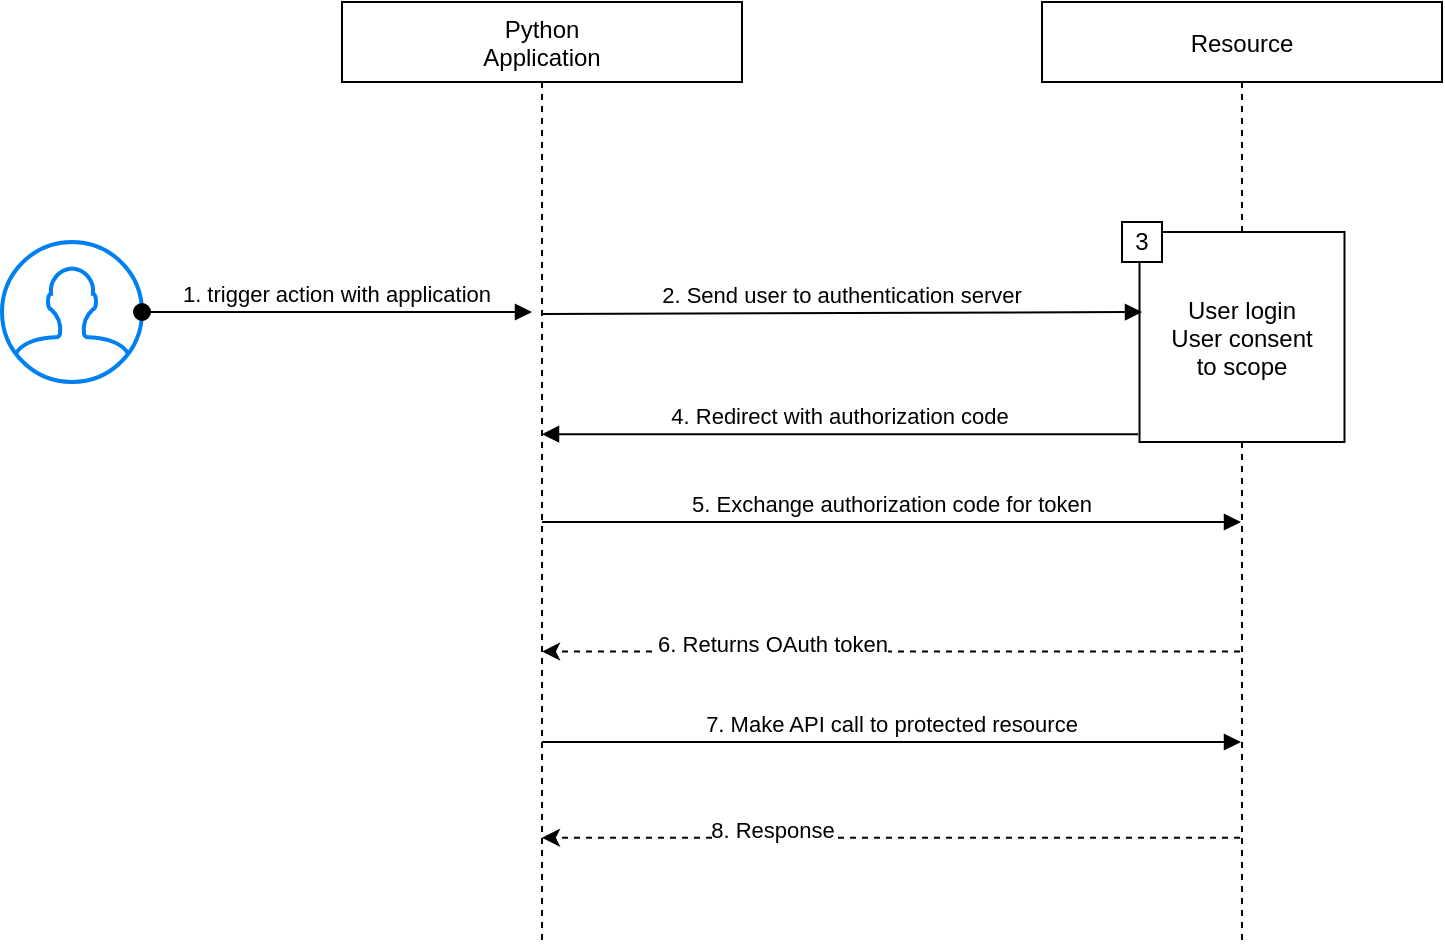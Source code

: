 <mxfile version="20.0.1" type="github">
  <diagram id="kgpKYQtTHZ0yAKxKKP6v" name="Page-1">
    <mxGraphModel dx="1055" dy="707" grid="1" gridSize="10" guides="1" tooltips="1" connect="1" arrows="1" fold="1" page="1" pageScale="1" pageWidth="850" pageHeight="1100" math="0" shadow="0">
      <root>
        <mxCell id="0" />
        <mxCell id="1" parent="0" />
        <mxCell id="3nuBFxr9cyL0pnOWT2aG-1" value="Python &#xa;Application" style="shape=umlLifeline;perimeter=lifelinePerimeter;container=1;collapsible=0;recursiveResize=0;rounded=0;shadow=0;strokeWidth=1;" parent="1" vertex="1">
          <mxGeometry x="210" y="80" width="200" height="470" as="geometry" />
        </mxCell>
        <mxCell id="3nuBFxr9cyL0pnOWT2aG-5" value="Resource" style="shape=umlLifeline;perimeter=lifelinePerimeter;container=1;collapsible=0;recursiveResize=0;rounded=0;shadow=0;strokeWidth=1;" parent="1" vertex="1">
          <mxGeometry x="560" y="80" width="200" height="470" as="geometry" />
        </mxCell>
        <mxCell id="3nuBFxr9cyL0pnOWT2aG-6" value="User login&#xa;User consent &#xa;to scope" style="points=[];perimeter=orthogonalPerimeter;rounded=0;shadow=0;strokeWidth=1;" parent="3nuBFxr9cyL0pnOWT2aG-5" vertex="1">
          <mxGeometry x="48.75" y="115" width="102.5" height="105" as="geometry" />
        </mxCell>
        <mxCell id="fUd4TUb26CEdviJzKCYO-3" value="3" style="rounded=0;whiteSpace=wrap;html=1;" vertex="1" parent="3nuBFxr9cyL0pnOWT2aG-5">
          <mxGeometry x="40" y="110" width="20" height="20" as="geometry" />
        </mxCell>
        <mxCell id="3nuBFxr9cyL0pnOWT2aG-8" value="2. Send user to authentication server" style="verticalAlign=bottom;endArrow=block;shadow=0;strokeWidth=1;exitX=0.5;exitY=0.332;exitDx=0;exitDy=0;exitPerimeter=0;" parent="1" source="3nuBFxr9cyL0pnOWT2aG-1" edge="1">
          <mxGeometry relative="1" as="geometry">
            <mxPoint x="420" y="240" as="sourcePoint" />
            <mxPoint x="610" y="235" as="targetPoint" />
          </mxGeometry>
        </mxCell>
        <mxCell id="3nuBFxr9cyL0pnOWT2aG-9" value="4. Redirect with authorization code" style="verticalAlign=bottom;endArrow=block;shadow=0;strokeWidth=1;exitX=-0.007;exitY=0.963;exitDx=0;exitDy=0;exitPerimeter=0;" parent="1" source="3nuBFxr9cyL0pnOWT2aG-6" target="3nuBFxr9cyL0pnOWT2aG-1" edge="1">
          <mxGeometry relative="1" as="geometry">
            <mxPoint x="435" y="160" as="sourcePoint" />
            <Array as="points" />
          </mxGeometry>
        </mxCell>
        <mxCell id="fUd4TUb26CEdviJzKCYO-1" value="" style="html=1;verticalLabelPosition=bottom;align=center;labelBackgroundColor=#ffffff;verticalAlign=top;strokeWidth=2;strokeColor=#0080F0;shadow=0;dashed=0;shape=mxgraph.ios7.icons.user;" vertex="1" parent="1">
          <mxGeometry x="40" y="200" width="70" height="70" as="geometry" />
        </mxCell>
        <mxCell id="3nuBFxr9cyL0pnOWT2aG-3" value="1. trigger action with application" style="verticalAlign=bottom;startArrow=oval;endArrow=block;startSize=8;shadow=0;strokeWidth=1;" parent="1" edge="1" source="fUd4TUb26CEdviJzKCYO-1">
          <mxGeometry relative="1" as="geometry">
            <mxPoint x="210" y="110" as="sourcePoint" />
            <mxPoint x="305" y="235" as="targetPoint" />
          </mxGeometry>
        </mxCell>
        <mxCell id="fUd4TUb26CEdviJzKCYO-4" value="5. Exchange authorization code for token" style="verticalAlign=bottom;endArrow=block;shadow=0;strokeWidth=1;" edge="1" parent="1" source="3nuBFxr9cyL0pnOWT2aG-1" target="3nuBFxr9cyL0pnOWT2aG-5">
          <mxGeometry relative="1" as="geometry">
            <mxPoint x="320" y="244.8" as="sourcePoint" />
            <mxPoint x="620" y="245" as="targetPoint" />
            <Array as="points">
              <mxPoint x="360" y="340" />
            </Array>
          </mxGeometry>
        </mxCell>
        <mxCell id="fUd4TUb26CEdviJzKCYO-5" value="" style="endArrow=classic;html=1;rounded=0;exitX=0.495;exitY=0.691;exitDx=0;exitDy=0;exitPerimeter=0;dashed=1;" edge="1" parent="1" source="3nuBFxr9cyL0pnOWT2aG-5" target="3nuBFxr9cyL0pnOWT2aG-1">
          <mxGeometry width="50" height="50" relative="1" as="geometry">
            <mxPoint x="400" y="370" as="sourcePoint" />
            <mxPoint x="450" y="320" as="targetPoint" />
          </mxGeometry>
        </mxCell>
        <mxCell id="fUd4TUb26CEdviJzKCYO-6" value="6. Returns OAuth token" style="edgeLabel;html=1;align=center;verticalAlign=middle;resizable=0;points=[];" vertex="1" connectable="0" parent="fUd4TUb26CEdviJzKCYO-5">
          <mxGeometry x="0.345" y="-4" relative="1" as="geometry">
            <mxPoint as="offset" />
          </mxGeometry>
        </mxCell>
        <mxCell id="fUd4TUb26CEdviJzKCYO-7" value="7. Make API call to protected resource" style="verticalAlign=bottom;endArrow=block;shadow=0;strokeWidth=1;" edge="1" parent="1" source="3nuBFxr9cyL0pnOWT2aG-1" target="3nuBFxr9cyL0pnOWT2aG-5">
          <mxGeometry relative="1" as="geometry">
            <mxPoint x="310" y="420" as="sourcePoint" />
            <mxPoint x="550" y="490" as="targetPoint" />
            <Array as="points">
              <mxPoint x="510" y="450" />
            </Array>
          </mxGeometry>
        </mxCell>
        <mxCell id="fUd4TUb26CEdviJzKCYO-8" value="" style="endArrow=classic;html=1;rounded=0;exitX=0.495;exitY=0.889;exitDx=0;exitDy=0;exitPerimeter=0;dashed=1;" edge="1" parent="1" source="3nuBFxr9cyL0pnOWT2aG-5" target="3nuBFxr9cyL0pnOWT2aG-1">
          <mxGeometry width="50" height="50" relative="1" as="geometry">
            <mxPoint x="669" y="414.77" as="sourcePoint" />
            <mxPoint x="319.5" y="414.77" as="targetPoint" />
          </mxGeometry>
        </mxCell>
        <mxCell id="fUd4TUb26CEdviJzKCYO-9" value="8. Response" style="edgeLabel;html=1;align=center;verticalAlign=middle;resizable=0;points=[];" vertex="1" connectable="0" parent="fUd4TUb26CEdviJzKCYO-8">
          <mxGeometry x="0.345" y="-4" relative="1" as="geometry">
            <mxPoint as="offset" />
          </mxGeometry>
        </mxCell>
      </root>
    </mxGraphModel>
  </diagram>
</mxfile>
